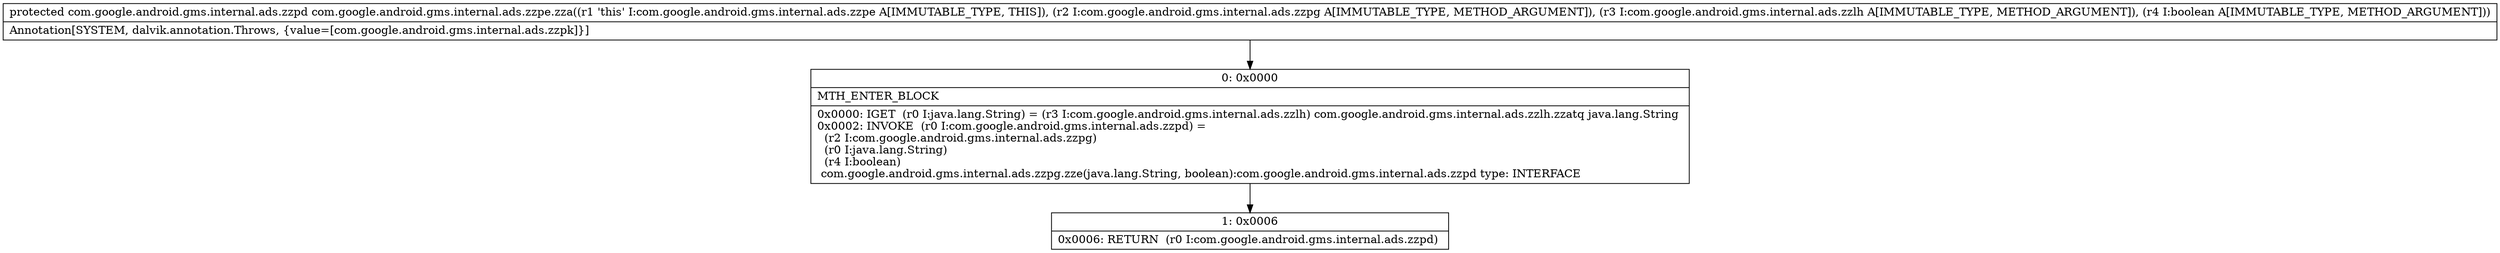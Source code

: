 digraph "CFG forcom.google.android.gms.internal.ads.zzpe.zza(Lcom\/google\/android\/gms\/internal\/ads\/zzpg;Lcom\/google\/android\/gms\/internal\/ads\/zzlh;Z)Lcom\/google\/android\/gms\/internal\/ads\/zzpd;" {
Node_0 [shape=record,label="{0\:\ 0x0000|MTH_ENTER_BLOCK\l|0x0000: IGET  (r0 I:java.lang.String) = (r3 I:com.google.android.gms.internal.ads.zzlh) com.google.android.gms.internal.ads.zzlh.zzatq java.lang.String \l0x0002: INVOKE  (r0 I:com.google.android.gms.internal.ads.zzpd) = \l  (r2 I:com.google.android.gms.internal.ads.zzpg)\l  (r0 I:java.lang.String)\l  (r4 I:boolean)\l com.google.android.gms.internal.ads.zzpg.zze(java.lang.String, boolean):com.google.android.gms.internal.ads.zzpd type: INTERFACE \l}"];
Node_1 [shape=record,label="{1\:\ 0x0006|0x0006: RETURN  (r0 I:com.google.android.gms.internal.ads.zzpd) \l}"];
MethodNode[shape=record,label="{protected com.google.android.gms.internal.ads.zzpd com.google.android.gms.internal.ads.zzpe.zza((r1 'this' I:com.google.android.gms.internal.ads.zzpe A[IMMUTABLE_TYPE, THIS]), (r2 I:com.google.android.gms.internal.ads.zzpg A[IMMUTABLE_TYPE, METHOD_ARGUMENT]), (r3 I:com.google.android.gms.internal.ads.zzlh A[IMMUTABLE_TYPE, METHOD_ARGUMENT]), (r4 I:boolean A[IMMUTABLE_TYPE, METHOD_ARGUMENT]))  | Annotation[SYSTEM, dalvik.annotation.Throws, \{value=[com.google.android.gms.internal.ads.zzpk]\}]\l}"];
MethodNode -> Node_0;
Node_0 -> Node_1;
}

